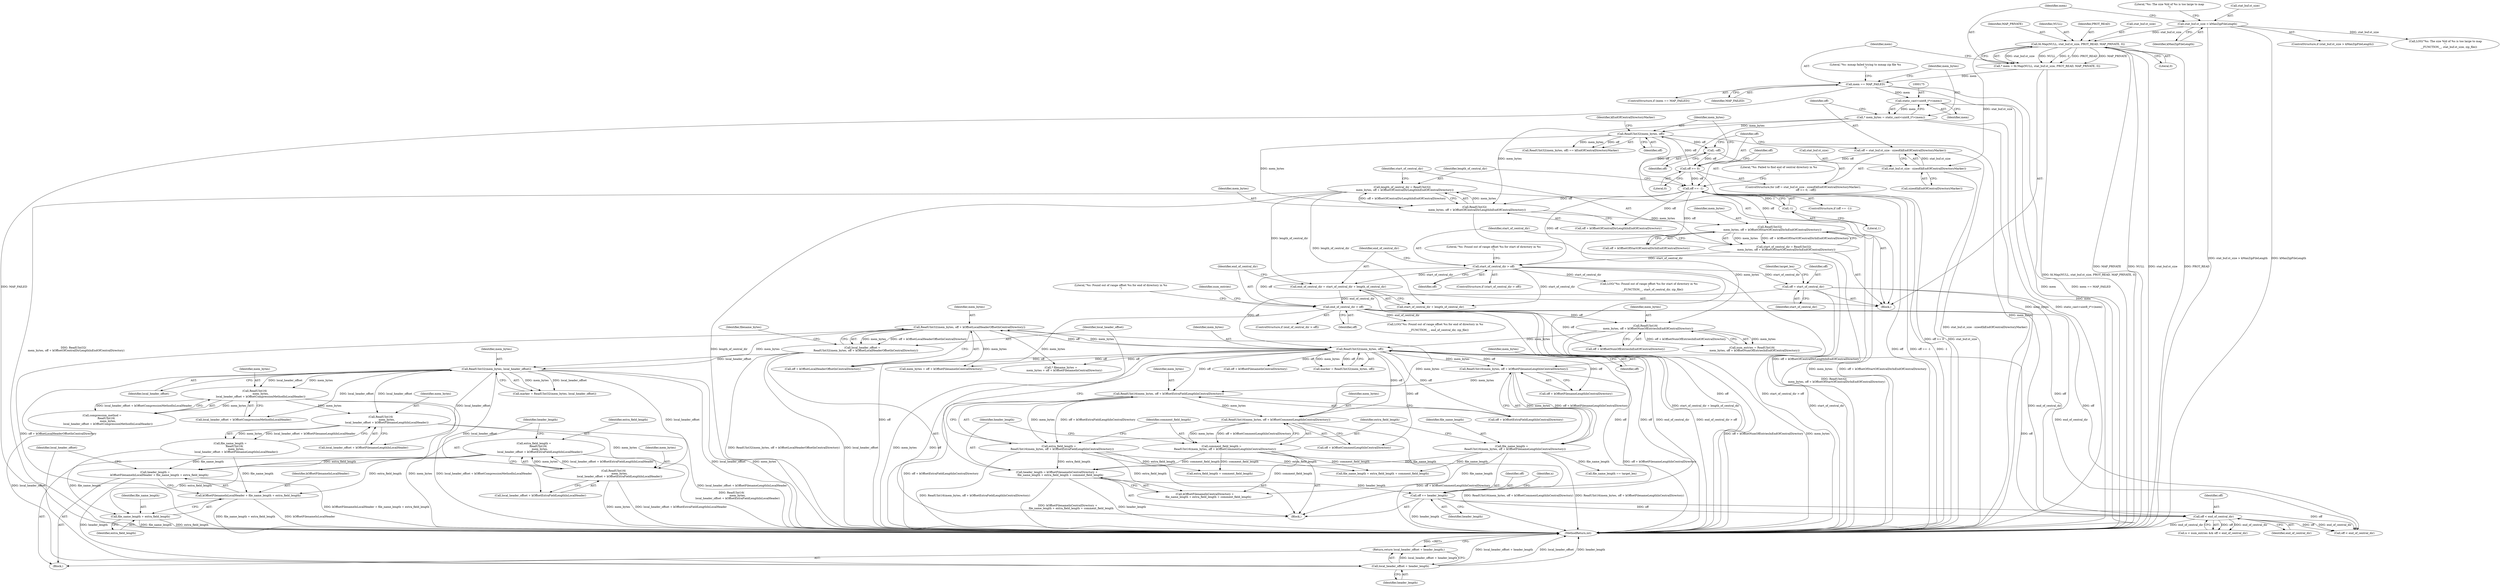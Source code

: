 digraph "1_Chrome_d9e316238aee59acf665d80b544cf4e1edfd3349@integer" {
"1000421" [label="(Call,extra_field_length =\n          ReadUInt16(\n              mem_bytes,\n              local_header_offset + kOffsetExtraFieldLengthInLocalHeader))"];
"1000423" [label="(Call,ReadUInt16(\n              mem_bytes,\n              local_header_offset + kOffsetExtraFieldLengthInLocalHeader))"];
"1000415" [label="(Call,ReadUInt16(\n              mem_bytes,\n              local_header_offset + kOffsetFilenameLengthInLocalHeader))"];
"1000393" [label="(Call,ReadUInt16(\n              mem_bytes,\n              local_header_offset + kOffsetCompressionMethodInLocalHeader))"];
"1000374" [label="(Call,ReadUInt32(mem_bytes, local_header_offset))"];
"1000346" [label="(Call,ReadUInt32(mem_bytes, off + kOffsetLocalHeaderOffsetInCentralDirectory))"];
"1000328" [label="(Call,ReadUInt16(mem_bytes, off + kOffsetCommentLengthInCentralDirectory))"];
"1000320" [label="(Call,ReadUInt16(mem_bytes, off + kOffsetExtraFieldLengthInCentralDirectory))"];
"1000312" [label="(Call,ReadUInt16(mem_bytes, off + kOffsetFilenameLengthInCentralDirectory))"];
"1000293" [label="(Call,ReadUInt32(mem_bytes, off))"];
"1000262" [label="(Call,ReadUInt16(\n      mem_bytes, off + kOffsetNumOfEntriesInEndOfCentralDirectory))"];
"1000224" [label="(Call,ReadUInt32(\n      mem_bytes, off + kOffsetOfStartOfCentralDirInEndOfCentralDirectory))"];
"1000216" [label="(Call,ReadUInt32(\n      mem_bytes, off + kOffsetOfCentralDirLengthInEndOfCentralDirectory))"];
"1000172" [label="(Call,* mem_bytes = static_cast<uint8_t*>(mem))"];
"1000174" [label="(Call,static_cast<uint8_t*>(mem))"];
"1000160" [label="(Call,mem == MAP_FAILED)"];
"1000149" [label="(Call,* mem = fd.Map(NULL, stat_buf.st_size, PROT_READ, MAP_PRIVATE, 0))"];
"1000151" [label="(Call,fd.Map(NULL, stat_buf.st_size, PROT_READ, MAP_PRIVATE, 0))"];
"1000133" [label="(Call,stat_buf.st_size > kMaxZipFileLength)"];
"1000195" [label="(Call,ReadUInt32(mem_bytes, off))"];
"1000187" [label="(Call,off >= 0)"];
"1000190" [label="(Call,--off)"];
"1000179" [label="(Call,off = stat_buf.st_size - sizeof(kEndOfCentralDirectoryMarker))"];
"1000181" [label="(Call,stat_buf.st_size - sizeof(kEndOfCentralDirectoryMarker))"];
"1000202" [label="(Call,off == -1)"];
"1000204" [label="(Call,-1)"];
"1000248" [label="(Call,end_of_central_dir > off)"];
"1000242" [label="(Call,end_of_central_dir = start_of_central_dir + length_of_central_dir)"];
"1000230" [label="(Call,start_of_central_dir > off)"];
"1000222" [label="(Call,start_of_central_dir = ReadUInt32(\n      mem_bytes, off + kOffsetOfStartOfCentralDirInEndOfCentralDirectory))"];
"1000214" [label="(Call,length_of_central_dir = ReadUInt32(\n      mem_bytes, off + kOffsetOfCentralDirLengthInEndOfCentralDirectory))"];
"1000284" [label="(Call,off < end_of_central_dir)"];
"1000267" [label="(Call,off = start_of_central_dir)"];
"1000440" [label="(Call,off += header_length)"];
"1000334" [label="(Call,header_length = kOffsetFilenameInCentralDirectory +\n        file_name_length + extra_field_length + comment_field_length)"];
"1000310" [label="(Call,file_name_length =\n        ReadUInt16(mem_bytes, off + kOffsetFilenameLengthInCentralDirectory))"];
"1000318" [label="(Call,extra_field_length =\n        ReadUInt16(mem_bytes, off + kOffsetExtraFieldLengthInCentralDirectory))"];
"1000326" [label="(Call,comment_field_length =\n        ReadUInt16(mem_bytes, off + kOffsetCommentLengthInCentralDirectory))"];
"1000344" [label="(Call,local_header_offset =\n        ReadUInt32(mem_bytes, off + kOffsetLocalHeaderOffsetInCentralDirectory))"];
"1000429" [label="(Call,header_length =\n          kOffsetFilenameInLocalHeader + file_name_length + extra_field_length)"];
"1000437" [label="(Call,local_header_offset + header_length)"];
"1000436" [label="(Return,return local_header_offset + header_length;)"];
"1000431" [label="(Call,kOffsetFilenameInLocalHeader + file_name_length + extra_field_length)"];
"1000433" [label="(Call,file_name_length + extra_field_length)"];
"1000150" [label="(Identifier,mem)"];
"1000180" [label="(Identifier,off)"];
"1000416" [label="(Identifier,mem_bytes)"];
"1000161" [label="(Identifier,mem)"];
"1000439" [label="(Identifier,header_length)"];
"1000295" [label="(Identifier,off)"];
"1000441" [label="(Identifier,off)"];
"1000454" [label="(Call,off < end_of_central_dir)"];
"1000159" [label="(ControlStructure,if (mem == MAP_FAILED))"];
"1000133" [label="(Call,stat_buf.st_size > kMaxZipFileLength)"];
"1000191" [label="(Identifier,off)"];
"1000235" [label="(Literal,\"%s: Found out of range offset %u for start of directory in %s\n\")"];
"1000247" [label="(ControlStructure,if (end_of_central_dir > off))"];
"1000413" [label="(Call,file_name_length =\n          ReadUInt16(\n              mem_bytes,\n              local_header_offset + kOffsetFilenameLengthInLocalHeader))"];
"1000140" [label="(Literal,\"%s: The size %ld of %s is too large to map\n\")"];
"1000194" [label="(Call,ReadUInt32(mem_bytes, off) == kEndOfCentralDirectoryMarker)"];
"1000134" [label="(Call,stat_buf.st_size)"];
"1000253" [label="(Literal,\"%s: Found out of range offset %u for end of directory in %s\n\")"];
"1000190" [label="(Call,--off)"];
"1000431" [label="(Call,kOffsetFilenameInLocalHeader + file_name_length + extra_field_length)"];
"1000374" [label="(Call,ReadUInt32(mem_bytes, local_header_offset))"];
"1000312" [label="(Call,ReadUInt16(mem_bytes, off + kOffsetFilenameLengthInCentralDirectory))"];
"1000203" [label="(Identifier,off)"];
"1000372" [label="(Call,marker = ReadUInt32(mem_bytes, local_header_offset))"];
"1000370" [label="(Block,)"];
"1000415" [label="(Call,ReadUInt16(\n              mem_bytes,\n              local_header_offset + kOffsetFilenameLengthInLocalHeader))"];
"1000197" [label="(Identifier,off)"];
"1000269" [label="(Identifier,start_of_central_dir)"];
"1000347" [label="(Identifier,mem_bytes)"];
"1000361" [label="(Call,file_name_length == target_len)"];
"1000376" [label="(Identifier,local_header_offset)"];
"1000421" [label="(Call,extra_field_length =\n          ReadUInt16(\n              mem_bytes,\n              local_header_offset + kOffsetExtraFieldLengthInLocalHeader))"];
"1000242" [label="(Call,end_of_central_dir = start_of_central_dir + length_of_central_dir)"];
"1000196" [label="(Identifier,mem_bytes)"];
"1000234" [label="(Call,LOG(\"%s: Found out of range offset %u for start of directory in %s\n\",\n        __FUNCTION__, start_of_central_dir, zip_file))"];
"1000187" [label="(Call,off >= 0)"];
"1000336" [label="(Call,kOffsetFilenameInCentralDirectory +\n        file_name_length + extra_field_length + comment_field_length)"];
"1000288" [label="(Identifier,n)"];
"1000294" [label="(Identifier,mem_bytes)"];
"1000424" [label="(Identifier,mem_bytes)"];
"1000393" [label="(Call,ReadUInt16(\n              mem_bytes,\n              local_header_offset + kOffsetCompressionMethodInLocalHeader))"];
"1000214" [label="(Call,length_of_central_dir = ReadUInt32(\n      mem_bytes, off + kOffsetOfCentralDirLengthInEndOfCentralDirectory))"];
"1000261" [label="(Identifier,num_entries)"];
"1000326" [label="(Call,comment_field_length =\n        ReadUInt16(mem_bytes, off + kOffsetCommentLengthInCentralDirectory))"];
"1000151" [label="(Call,fd.Map(NULL, stat_buf.st_size, PROT_READ, MAP_PRIVATE, 0))"];
"1000442" [label="(Identifier,header_length)"];
"1000162" [label="(Identifier,MAP_FAILED)"];
"1000208" [label="(Literal,\"%s: Failed to find end of central directory in %s\n\")"];
"1000217" [label="(Identifier,mem_bytes)"];
"1000181" [label="(Call,stat_buf.st_size - sizeof(kEndOfCentralDirectoryMarker))"];
"1000334" [label="(Call,header_length = kOffsetFilenameInCentralDirectory +\n        file_name_length + extra_field_length + comment_field_length)"];
"1000345" [label="(Identifier,local_header_offset)"];
"1000267" [label="(Call,off = start_of_central_dir)"];
"1000430" [label="(Identifier,header_length)"];
"1000391" [label="(Call,compression_method =\n          ReadUInt16(\n              mem_bytes,\n              local_header_offset + kOffsetCompressionMethodInLocalHeader))"];
"1000471" [label="(MethodReturn,int)"];
"1000280" [label="(Call,n < num_entries && off < end_of_central_dir)"];
"1000352" [label="(Call,* filename_bytes =\n        mem_bytes + off + kOffsetFilenameInCentralDirectory)"];
"1000340" [label="(Call,extra_field_length + comment_field_length)"];
"1000165" [label="(Literal,\"%s: mmap failed trying to mmap zip file %s\n\")"];
"1000284" [label="(Call,off < end_of_central_dir)"];
"1000156" [label="(Identifier,PROT_READ)"];
"1000198" [label="(Identifier,kEndOfCentralDirectoryMarker)"];
"1000434" [label="(Identifier,file_name_length)"];
"1000250" [label="(Identifier,off)"];
"1000432" [label="(Identifier,kOffsetFilenameInLocalHeader)"];
"1000423" [label="(Call,ReadUInt16(\n              mem_bytes,\n              local_header_offset + kOffsetExtraFieldLengthInLocalHeader))"];
"1000232" [label="(Identifier,off)"];
"1000314" [label="(Call,off + kOffsetFilenameLengthInCentralDirectory)"];
"1000172" [label="(Call,* mem_bytes = static_cast<uint8_t*>(mem))"];
"1000230" [label="(Call,start_of_central_dir > off)"];
"1000425" [label="(Call,local_header_offset + kOffsetExtraFieldLengthInLocalHeader)"];
"1000263" [label="(Identifier,mem_bytes)"];
"1000375" [label="(Identifier,mem_bytes)"];
"1000231" [label="(Identifier,start_of_central_dir)"];
"1000244" [label="(Call,start_of_central_dir + length_of_central_dir)"];
"1000285" [label="(Identifier,off)"];
"1000260" [label="(Call,num_entries = ReadUInt16(\n      mem_bytes, off + kOffsetNumOfEntriesInEndOfCentralDirectory))"];
"1000248" [label="(Call,end_of_central_dir > off)"];
"1000346" [label="(Call,ReadUInt32(mem_bytes, off + kOffsetLocalHeaderOffsetInCentralDirectory))"];
"1000204" [label="(Call,-1)"];
"1000313" [label="(Identifier,mem_bytes)"];
"1000185" [label="(Call,sizeof(kEndOfCentralDirectoryMarker))"];
"1000436" [label="(Return,return local_header_offset + header_length;)"];
"1000433" [label="(Call,file_name_length + extra_field_length)"];
"1000438" [label="(Identifier,local_header_offset)"];
"1000229" [label="(ControlStructure,if (start_of_central_dir > off))"];
"1000335" [label="(Identifier,header_length)"];
"1000182" [label="(Call,stat_buf.st_size)"];
"1000344" [label="(Call,local_header_offset =\n        ReadUInt32(mem_bytes, off + kOffsetLocalHeaderOffsetInCentralDirectory))"];
"1000189" [label="(Literal,0)"];
"1000173" [label="(Identifier,mem_bytes)"];
"1000223" [label="(Identifier,start_of_central_dir)"];
"1000328" [label="(Call,ReadUInt16(mem_bytes, off + kOffsetCommentLengthInCentralDirectory))"];
"1000195" [label="(Call,ReadUInt32(mem_bytes, off))"];
"1000272" [label="(Identifier,target_len)"];
"1000330" [label="(Call,off + kOffsetCommentLengthInCentralDirectory)"];
"1000158" [label="(Literal,0)"];
"1000394" [label="(Identifier,mem_bytes)"];
"1000293" [label="(Call,ReadUInt32(mem_bytes, off))"];
"1000327" [label="(Identifier,comment_field_length)"];
"1000202" [label="(Call,off == -1)"];
"1000224" [label="(Call,ReadUInt32(\n      mem_bytes, off + kOffsetOfStartOfCentralDirInEndOfCentralDirectory))"];
"1000338" [label="(Call,file_name_length + extra_field_length + comment_field_length)"];
"1000201" [label="(ControlStructure,if (off == -1))"];
"1000356" [label="(Call,off + kOffsetFilenameInCentralDirectory)"];
"1000395" [label="(Call,local_header_offset + kOffsetCompressionMethodInLocalHeader)"];
"1000132" [label="(ControlStructure,if (stat_buf.st_size > kMaxZipFileLength))"];
"1000322" [label="(Call,off + kOffsetExtraFieldLengthInCentralDirectory)"];
"1000226" [label="(Call,off + kOffsetOfStartOfCentralDirInEndOfCentralDirectory)"];
"1000321" [label="(Identifier,mem_bytes)"];
"1000249" [label="(Identifier,end_of_central_dir)"];
"1000222" [label="(Call,start_of_central_dir = ReadUInt32(\n      mem_bytes, off + kOffsetOfStartOfCentralDirInEndOfCentralDirectory))"];
"1000289" [label="(Block,)"];
"1000205" [label="(Literal,1)"];
"1000437" [label="(Call,local_header_offset + header_length)"];
"1000176" [label="(Identifier,mem)"];
"1000353" [label="(Identifier,filename_bytes)"];
"1000318" [label="(Call,extra_field_length =\n        ReadUInt16(mem_bytes, off + kOffsetExtraFieldLengthInCentralDirectory))"];
"1000160" [label="(Call,mem == MAP_FAILED)"];
"1000216" [label="(Call,ReadUInt32(\n      mem_bytes, off + kOffsetOfCentralDirLengthInEndOfCentralDirectory))"];
"1000139" [label="(Call,LOG(\"%s: The size %ld of %s is too large to map\n\",\n        __FUNCTION__, stat_buf.st_size, zip_file))"];
"1000153" [label="(Call,stat_buf.st_size)"];
"1000103" [label="(Block,)"];
"1000440" [label="(Call,off += header_length)"];
"1000417" [label="(Call,local_header_offset + kOffsetFilenameLengthInLocalHeader)"];
"1000319" [label="(Identifier,extra_field_length)"];
"1000174" [label="(Call,static_cast<uint8_t*>(mem))"];
"1000215" [label="(Identifier,length_of_central_dir)"];
"1000311" [label="(Identifier,file_name_length)"];
"1000137" [label="(Identifier,kMaxZipFileLength)"];
"1000243" [label="(Identifier,end_of_central_dir)"];
"1000157" [label="(Identifier,MAP_PRIVATE)"];
"1000310" [label="(Call,file_name_length =\n        ReadUInt16(mem_bytes, off + kOffsetFilenameLengthInCentralDirectory))"];
"1000225" [label="(Identifier,mem_bytes)"];
"1000179" [label="(Call,off = stat_buf.st_size - sizeof(kEndOfCentralDirectoryMarker))"];
"1000262" [label="(Call,ReadUInt16(\n      mem_bytes, off + kOffsetNumOfEntriesInEndOfCentralDirectory))"];
"1000435" [label="(Identifier,extra_field_length)"];
"1000152" [label="(Identifier,NULL)"];
"1000429" [label="(Call,header_length =\n          kOffsetFilenameInLocalHeader + file_name_length + extra_field_length)"];
"1000264" [label="(Call,off + kOffsetNumOfEntriesInEndOfCentralDirectory)"];
"1000178" [label="(ControlStructure,for (off = stat_buf.st_size - sizeof(kEndOfCentralDirectoryMarker);\n       off >= 0; --off))"];
"1000149" [label="(Call,* mem = fd.Map(NULL, stat_buf.st_size, PROT_READ, MAP_PRIVATE, 0))"];
"1000291" [label="(Call,marker = ReadUInt32(mem_bytes, off))"];
"1000286" [label="(Identifier,end_of_central_dir)"];
"1000348" [label="(Call,off + kOffsetLocalHeaderOffsetInCentralDirectory)"];
"1000329" [label="(Identifier,mem_bytes)"];
"1000188" [label="(Identifier,off)"];
"1000422" [label="(Identifier,extra_field_length)"];
"1000354" [label="(Call,mem_bytes + off + kOffsetFilenameInCentralDirectory)"];
"1000320" [label="(Call,ReadUInt16(mem_bytes, off + kOffsetExtraFieldLengthInCentralDirectory))"];
"1000218" [label="(Call,off + kOffsetOfCentralDirLengthInEndOfCentralDirectory)"];
"1000268" [label="(Identifier,off)"];
"1000252" [label="(Call,LOG(\"%s: Found out of range offset %u for end of directory in %s\n\",\n        __FUNCTION__, end_of_central_dir, zip_file))"];
"1000421" -> "1000370"  [label="AST: "];
"1000421" -> "1000423"  [label="CFG: "];
"1000422" -> "1000421"  [label="AST: "];
"1000423" -> "1000421"  [label="AST: "];
"1000430" -> "1000421"  [label="CFG: "];
"1000421" -> "1000471"  [label="DDG: ReadUInt16(\n              mem_bytes,\n              local_header_offset + kOffsetExtraFieldLengthInLocalHeader)"];
"1000423" -> "1000421"  [label="DDG: mem_bytes"];
"1000423" -> "1000421"  [label="DDG: local_header_offset + kOffsetExtraFieldLengthInLocalHeader"];
"1000421" -> "1000429"  [label="DDG: extra_field_length"];
"1000421" -> "1000431"  [label="DDG: extra_field_length"];
"1000421" -> "1000433"  [label="DDG: extra_field_length"];
"1000423" -> "1000425"  [label="CFG: "];
"1000424" -> "1000423"  [label="AST: "];
"1000425" -> "1000423"  [label="AST: "];
"1000423" -> "1000471"  [label="DDG: local_header_offset + kOffsetExtraFieldLengthInLocalHeader"];
"1000423" -> "1000471"  [label="DDG: mem_bytes"];
"1000415" -> "1000423"  [label="DDG: mem_bytes"];
"1000374" -> "1000423"  [label="DDG: local_header_offset"];
"1000415" -> "1000413"  [label="AST: "];
"1000415" -> "1000417"  [label="CFG: "];
"1000416" -> "1000415"  [label="AST: "];
"1000417" -> "1000415"  [label="AST: "];
"1000413" -> "1000415"  [label="CFG: "];
"1000415" -> "1000471"  [label="DDG: local_header_offset + kOffsetFilenameLengthInLocalHeader"];
"1000415" -> "1000413"  [label="DDG: mem_bytes"];
"1000415" -> "1000413"  [label="DDG: local_header_offset + kOffsetFilenameLengthInLocalHeader"];
"1000393" -> "1000415"  [label="DDG: mem_bytes"];
"1000374" -> "1000415"  [label="DDG: local_header_offset"];
"1000393" -> "1000391"  [label="AST: "];
"1000393" -> "1000395"  [label="CFG: "];
"1000394" -> "1000393"  [label="AST: "];
"1000395" -> "1000393"  [label="AST: "];
"1000391" -> "1000393"  [label="CFG: "];
"1000393" -> "1000471"  [label="DDG: mem_bytes"];
"1000393" -> "1000471"  [label="DDG: local_header_offset + kOffsetCompressionMethodInLocalHeader"];
"1000393" -> "1000391"  [label="DDG: mem_bytes"];
"1000393" -> "1000391"  [label="DDG: local_header_offset + kOffsetCompressionMethodInLocalHeader"];
"1000374" -> "1000393"  [label="DDG: mem_bytes"];
"1000374" -> "1000393"  [label="DDG: local_header_offset"];
"1000374" -> "1000372"  [label="AST: "];
"1000374" -> "1000376"  [label="CFG: "];
"1000375" -> "1000374"  [label="AST: "];
"1000376" -> "1000374"  [label="AST: "];
"1000372" -> "1000374"  [label="CFG: "];
"1000374" -> "1000471"  [label="DDG: local_header_offset"];
"1000374" -> "1000471"  [label="DDG: mem_bytes"];
"1000374" -> "1000372"  [label="DDG: mem_bytes"];
"1000374" -> "1000372"  [label="DDG: local_header_offset"];
"1000346" -> "1000374"  [label="DDG: mem_bytes"];
"1000344" -> "1000374"  [label="DDG: local_header_offset"];
"1000374" -> "1000395"  [label="DDG: local_header_offset"];
"1000374" -> "1000417"  [label="DDG: local_header_offset"];
"1000374" -> "1000425"  [label="DDG: local_header_offset"];
"1000374" -> "1000437"  [label="DDG: local_header_offset"];
"1000346" -> "1000344"  [label="AST: "];
"1000346" -> "1000348"  [label="CFG: "];
"1000347" -> "1000346"  [label="AST: "];
"1000348" -> "1000346"  [label="AST: "];
"1000344" -> "1000346"  [label="CFG: "];
"1000346" -> "1000471"  [label="DDG: off + kOffsetLocalHeaderOffsetInCentralDirectory"];
"1000346" -> "1000293"  [label="DDG: mem_bytes"];
"1000346" -> "1000344"  [label="DDG: mem_bytes"];
"1000346" -> "1000344"  [label="DDG: off + kOffsetLocalHeaderOffsetInCentralDirectory"];
"1000328" -> "1000346"  [label="DDG: mem_bytes"];
"1000293" -> "1000346"  [label="DDG: off"];
"1000346" -> "1000352"  [label="DDG: mem_bytes"];
"1000346" -> "1000354"  [label="DDG: mem_bytes"];
"1000328" -> "1000326"  [label="AST: "];
"1000328" -> "1000330"  [label="CFG: "];
"1000329" -> "1000328"  [label="AST: "];
"1000330" -> "1000328"  [label="AST: "];
"1000326" -> "1000328"  [label="CFG: "];
"1000328" -> "1000471"  [label="DDG: off + kOffsetCommentLengthInCentralDirectory"];
"1000328" -> "1000326"  [label="DDG: mem_bytes"];
"1000328" -> "1000326"  [label="DDG: off + kOffsetCommentLengthInCentralDirectory"];
"1000320" -> "1000328"  [label="DDG: mem_bytes"];
"1000293" -> "1000328"  [label="DDG: off"];
"1000320" -> "1000318"  [label="AST: "];
"1000320" -> "1000322"  [label="CFG: "];
"1000321" -> "1000320"  [label="AST: "];
"1000322" -> "1000320"  [label="AST: "];
"1000318" -> "1000320"  [label="CFG: "];
"1000320" -> "1000471"  [label="DDG: off + kOffsetExtraFieldLengthInCentralDirectory"];
"1000320" -> "1000318"  [label="DDG: mem_bytes"];
"1000320" -> "1000318"  [label="DDG: off + kOffsetExtraFieldLengthInCentralDirectory"];
"1000312" -> "1000320"  [label="DDG: mem_bytes"];
"1000293" -> "1000320"  [label="DDG: off"];
"1000312" -> "1000310"  [label="AST: "];
"1000312" -> "1000314"  [label="CFG: "];
"1000313" -> "1000312"  [label="AST: "];
"1000314" -> "1000312"  [label="AST: "];
"1000310" -> "1000312"  [label="CFG: "];
"1000312" -> "1000471"  [label="DDG: off + kOffsetFilenameLengthInCentralDirectory"];
"1000312" -> "1000310"  [label="DDG: mem_bytes"];
"1000312" -> "1000310"  [label="DDG: off + kOffsetFilenameLengthInCentralDirectory"];
"1000293" -> "1000312"  [label="DDG: mem_bytes"];
"1000293" -> "1000312"  [label="DDG: off"];
"1000293" -> "1000291"  [label="AST: "];
"1000293" -> "1000295"  [label="CFG: "];
"1000294" -> "1000293"  [label="AST: "];
"1000295" -> "1000293"  [label="AST: "];
"1000291" -> "1000293"  [label="CFG: "];
"1000293" -> "1000471"  [label="DDG: mem_bytes"];
"1000293" -> "1000471"  [label="DDG: off"];
"1000293" -> "1000291"  [label="DDG: mem_bytes"];
"1000293" -> "1000291"  [label="DDG: off"];
"1000262" -> "1000293"  [label="DDG: mem_bytes"];
"1000284" -> "1000293"  [label="DDG: off"];
"1000267" -> "1000293"  [label="DDG: off"];
"1000440" -> "1000293"  [label="DDG: off"];
"1000293" -> "1000314"  [label="DDG: off"];
"1000293" -> "1000322"  [label="DDG: off"];
"1000293" -> "1000330"  [label="DDG: off"];
"1000293" -> "1000348"  [label="DDG: off"];
"1000293" -> "1000352"  [label="DDG: off"];
"1000293" -> "1000354"  [label="DDG: off"];
"1000293" -> "1000356"  [label="DDG: off"];
"1000293" -> "1000440"  [label="DDG: off"];
"1000262" -> "1000260"  [label="AST: "];
"1000262" -> "1000264"  [label="CFG: "];
"1000263" -> "1000262"  [label="AST: "];
"1000264" -> "1000262"  [label="AST: "];
"1000260" -> "1000262"  [label="CFG: "];
"1000262" -> "1000471"  [label="DDG: mem_bytes"];
"1000262" -> "1000471"  [label="DDG: off + kOffsetNumOfEntriesInEndOfCentralDirectory"];
"1000262" -> "1000260"  [label="DDG: mem_bytes"];
"1000262" -> "1000260"  [label="DDG: off + kOffsetNumOfEntriesInEndOfCentralDirectory"];
"1000224" -> "1000262"  [label="DDG: mem_bytes"];
"1000248" -> "1000262"  [label="DDG: off"];
"1000224" -> "1000222"  [label="AST: "];
"1000224" -> "1000226"  [label="CFG: "];
"1000225" -> "1000224"  [label="AST: "];
"1000226" -> "1000224"  [label="AST: "];
"1000222" -> "1000224"  [label="CFG: "];
"1000224" -> "1000471"  [label="DDG: mem_bytes"];
"1000224" -> "1000471"  [label="DDG: off + kOffsetOfStartOfCentralDirInEndOfCentralDirectory"];
"1000224" -> "1000222"  [label="DDG: mem_bytes"];
"1000224" -> "1000222"  [label="DDG: off + kOffsetOfStartOfCentralDirInEndOfCentralDirectory"];
"1000216" -> "1000224"  [label="DDG: mem_bytes"];
"1000202" -> "1000224"  [label="DDG: off"];
"1000216" -> "1000214"  [label="AST: "];
"1000216" -> "1000218"  [label="CFG: "];
"1000217" -> "1000216"  [label="AST: "];
"1000218" -> "1000216"  [label="AST: "];
"1000214" -> "1000216"  [label="CFG: "];
"1000216" -> "1000471"  [label="DDG: off + kOffsetOfCentralDirLengthInEndOfCentralDirectory"];
"1000216" -> "1000214"  [label="DDG: mem_bytes"];
"1000216" -> "1000214"  [label="DDG: off + kOffsetOfCentralDirLengthInEndOfCentralDirectory"];
"1000172" -> "1000216"  [label="DDG: mem_bytes"];
"1000195" -> "1000216"  [label="DDG: mem_bytes"];
"1000202" -> "1000216"  [label="DDG: off"];
"1000172" -> "1000103"  [label="AST: "];
"1000172" -> "1000174"  [label="CFG: "];
"1000173" -> "1000172"  [label="AST: "];
"1000174" -> "1000172"  [label="AST: "];
"1000180" -> "1000172"  [label="CFG: "];
"1000172" -> "1000471"  [label="DDG: mem_bytes"];
"1000172" -> "1000471"  [label="DDG: static_cast<uint8_t*>(mem)"];
"1000174" -> "1000172"  [label="DDG: mem"];
"1000172" -> "1000195"  [label="DDG: mem_bytes"];
"1000174" -> "1000176"  [label="CFG: "];
"1000175" -> "1000174"  [label="AST: "];
"1000176" -> "1000174"  [label="AST: "];
"1000174" -> "1000471"  [label="DDG: mem"];
"1000160" -> "1000174"  [label="DDG: mem"];
"1000160" -> "1000159"  [label="AST: "];
"1000160" -> "1000162"  [label="CFG: "];
"1000161" -> "1000160"  [label="AST: "];
"1000162" -> "1000160"  [label="AST: "];
"1000165" -> "1000160"  [label="CFG: "];
"1000173" -> "1000160"  [label="CFG: "];
"1000160" -> "1000471"  [label="DDG: mem == MAP_FAILED"];
"1000160" -> "1000471"  [label="DDG: MAP_FAILED"];
"1000160" -> "1000471"  [label="DDG: mem"];
"1000149" -> "1000160"  [label="DDG: mem"];
"1000149" -> "1000103"  [label="AST: "];
"1000149" -> "1000151"  [label="CFG: "];
"1000150" -> "1000149"  [label="AST: "];
"1000151" -> "1000149"  [label="AST: "];
"1000161" -> "1000149"  [label="CFG: "];
"1000149" -> "1000471"  [label="DDG: fd.Map(NULL, stat_buf.st_size, PROT_READ, MAP_PRIVATE, 0)"];
"1000151" -> "1000149"  [label="DDG: stat_buf.st_size"];
"1000151" -> "1000149"  [label="DDG: NULL"];
"1000151" -> "1000149"  [label="DDG: 0"];
"1000151" -> "1000149"  [label="DDG: PROT_READ"];
"1000151" -> "1000149"  [label="DDG: MAP_PRIVATE"];
"1000151" -> "1000158"  [label="CFG: "];
"1000152" -> "1000151"  [label="AST: "];
"1000153" -> "1000151"  [label="AST: "];
"1000156" -> "1000151"  [label="AST: "];
"1000157" -> "1000151"  [label="AST: "];
"1000158" -> "1000151"  [label="AST: "];
"1000151" -> "1000471"  [label="DDG: MAP_PRIVATE"];
"1000151" -> "1000471"  [label="DDG: NULL"];
"1000151" -> "1000471"  [label="DDG: stat_buf.st_size"];
"1000151" -> "1000471"  [label="DDG: PROT_READ"];
"1000133" -> "1000151"  [label="DDG: stat_buf.st_size"];
"1000151" -> "1000181"  [label="DDG: stat_buf.st_size"];
"1000133" -> "1000132"  [label="AST: "];
"1000133" -> "1000137"  [label="CFG: "];
"1000134" -> "1000133"  [label="AST: "];
"1000137" -> "1000133"  [label="AST: "];
"1000140" -> "1000133"  [label="CFG: "];
"1000150" -> "1000133"  [label="CFG: "];
"1000133" -> "1000471"  [label="DDG: stat_buf.st_size > kMaxZipFileLength"];
"1000133" -> "1000471"  [label="DDG: kMaxZipFileLength"];
"1000133" -> "1000139"  [label="DDG: stat_buf.st_size"];
"1000195" -> "1000194"  [label="AST: "];
"1000195" -> "1000197"  [label="CFG: "];
"1000196" -> "1000195"  [label="AST: "];
"1000197" -> "1000195"  [label="AST: "];
"1000198" -> "1000195"  [label="CFG: "];
"1000195" -> "1000471"  [label="DDG: mem_bytes"];
"1000195" -> "1000190"  [label="DDG: off"];
"1000195" -> "1000194"  [label="DDG: mem_bytes"];
"1000195" -> "1000194"  [label="DDG: off"];
"1000187" -> "1000195"  [label="DDG: off"];
"1000195" -> "1000202"  [label="DDG: off"];
"1000187" -> "1000178"  [label="AST: "];
"1000187" -> "1000189"  [label="CFG: "];
"1000188" -> "1000187"  [label="AST: "];
"1000189" -> "1000187"  [label="AST: "];
"1000196" -> "1000187"  [label="CFG: "];
"1000203" -> "1000187"  [label="CFG: "];
"1000187" -> "1000471"  [label="DDG: off >= 0"];
"1000190" -> "1000187"  [label="DDG: off"];
"1000179" -> "1000187"  [label="DDG: off"];
"1000187" -> "1000202"  [label="DDG: off"];
"1000190" -> "1000178"  [label="AST: "];
"1000190" -> "1000191"  [label="CFG: "];
"1000191" -> "1000190"  [label="AST: "];
"1000188" -> "1000190"  [label="CFG: "];
"1000179" -> "1000178"  [label="AST: "];
"1000179" -> "1000181"  [label="CFG: "];
"1000180" -> "1000179"  [label="AST: "];
"1000181" -> "1000179"  [label="AST: "];
"1000188" -> "1000179"  [label="CFG: "];
"1000179" -> "1000471"  [label="DDG: stat_buf.st_size - sizeof(kEndOfCentralDirectoryMarker)"];
"1000181" -> "1000179"  [label="DDG: stat_buf.st_size"];
"1000181" -> "1000185"  [label="CFG: "];
"1000182" -> "1000181"  [label="AST: "];
"1000185" -> "1000181"  [label="AST: "];
"1000181" -> "1000471"  [label="DDG: stat_buf.st_size"];
"1000202" -> "1000201"  [label="AST: "];
"1000202" -> "1000204"  [label="CFG: "];
"1000203" -> "1000202"  [label="AST: "];
"1000204" -> "1000202"  [label="AST: "];
"1000208" -> "1000202"  [label="CFG: "];
"1000215" -> "1000202"  [label="CFG: "];
"1000202" -> "1000471"  [label="DDG: off"];
"1000202" -> "1000471"  [label="DDG: off == -1"];
"1000202" -> "1000471"  [label="DDG: -1"];
"1000204" -> "1000202"  [label="DDG: 1"];
"1000202" -> "1000218"  [label="DDG: off"];
"1000202" -> "1000226"  [label="DDG: off"];
"1000202" -> "1000230"  [label="DDG: off"];
"1000204" -> "1000205"  [label="CFG: "];
"1000205" -> "1000204"  [label="AST: "];
"1000248" -> "1000247"  [label="AST: "];
"1000248" -> "1000250"  [label="CFG: "];
"1000249" -> "1000248"  [label="AST: "];
"1000250" -> "1000248"  [label="AST: "];
"1000253" -> "1000248"  [label="CFG: "];
"1000261" -> "1000248"  [label="CFG: "];
"1000248" -> "1000471"  [label="DDG: end_of_central_dir > off"];
"1000248" -> "1000471"  [label="DDG: off"];
"1000248" -> "1000471"  [label="DDG: end_of_central_dir"];
"1000242" -> "1000248"  [label="DDG: end_of_central_dir"];
"1000230" -> "1000248"  [label="DDG: off"];
"1000248" -> "1000252"  [label="DDG: end_of_central_dir"];
"1000248" -> "1000264"  [label="DDG: off"];
"1000248" -> "1000284"  [label="DDG: end_of_central_dir"];
"1000248" -> "1000454"  [label="DDG: end_of_central_dir"];
"1000242" -> "1000103"  [label="AST: "];
"1000242" -> "1000244"  [label="CFG: "];
"1000243" -> "1000242"  [label="AST: "];
"1000244" -> "1000242"  [label="AST: "];
"1000249" -> "1000242"  [label="CFG: "];
"1000242" -> "1000471"  [label="DDG: start_of_central_dir + length_of_central_dir"];
"1000230" -> "1000242"  [label="DDG: start_of_central_dir"];
"1000214" -> "1000242"  [label="DDG: length_of_central_dir"];
"1000230" -> "1000229"  [label="AST: "];
"1000230" -> "1000232"  [label="CFG: "];
"1000231" -> "1000230"  [label="AST: "];
"1000232" -> "1000230"  [label="AST: "];
"1000235" -> "1000230"  [label="CFG: "];
"1000243" -> "1000230"  [label="CFG: "];
"1000230" -> "1000471"  [label="DDG: off"];
"1000230" -> "1000471"  [label="DDG: start_of_central_dir > off"];
"1000222" -> "1000230"  [label="DDG: start_of_central_dir"];
"1000230" -> "1000234"  [label="DDG: start_of_central_dir"];
"1000230" -> "1000244"  [label="DDG: start_of_central_dir"];
"1000230" -> "1000267"  [label="DDG: start_of_central_dir"];
"1000222" -> "1000103"  [label="AST: "];
"1000223" -> "1000222"  [label="AST: "];
"1000231" -> "1000222"  [label="CFG: "];
"1000222" -> "1000471"  [label="DDG: ReadUInt32(\n      mem_bytes, off + kOffsetOfStartOfCentralDirInEndOfCentralDirectory)"];
"1000214" -> "1000103"  [label="AST: "];
"1000215" -> "1000214"  [label="AST: "];
"1000223" -> "1000214"  [label="CFG: "];
"1000214" -> "1000471"  [label="DDG: ReadUInt32(\n      mem_bytes, off + kOffsetOfCentralDirLengthInEndOfCentralDirectory)"];
"1000214" -> "1000471"  [label="DDG: length_of_central_dir"];
"1000214" -> "1000244"  [label="DDG: length_of_central_dir"];
"1000284" -> "1000280"  [label="AST: "];
"1000284" -> "1000286"  [label="CFG: "];
"1000285" -> "1000284"  [label="AST: "];
"1000286" -> "1000284"  [label="AST: "];
"1000280" -> "1000284"  [label="CFG: "];
"1000284" -> "1000471"  [label="DDG: end_of_central_dir"];
"1000284" -> "1000280"  [label="DDG: off"];
"1000284" -> "1000280"  [label="DDG: end_of_central_dir"];
"1000267" -> "1000284"  [label="DDG: off"];
"1000440" -> "1000284"  [label="DDG: off"];
"1000284" -> "1000454"  [label="DDG: off"];
"1000284" -> "1000454"  [label="DDG: end_of_central_dir"];
"1000267" -> "1000103"  [label="AST: "];
"1000267" -> "1000269"  [label="CFG: "];
"1000268" -> "1000267"  [label="AST: "];
"1000269" -> "1000267"  [label="AST: "];
"1000272" -> "1000267"  [label="CFG: "];
"1000267" -> "1000471"  [label="DDG: start_of_central_dir"];
"1000267" -> "1000454"  [label="DDG: off"];
"1000440" -> "1000289"  [label="AST: "];
"1000440" -> "1000442"  [label="CFG: "];
"1000441" -> "1000440"  [label="AST: "];
"1000442" -> "1000440"  [label="AST: "];
"1000288" -> "1000440"  [label="CFG: "];
"1000440" -> "1000471"  [label="DDG: header_length"];
"1000334" -> "1000440"  [label="DDG: header_length"];
"1000440" -> "1000454"  [label="DDG: off"];
"1000334" -> "1000289"  [label="AST: "];
"1000334" -> "1000336"  [label="CFG: "];
"1000335" -> "1000334"  [label="AST: "];
"1000336" -> "1000334"  [label="AST: "];
"1000345" -> "1000334"  [label="CFG: "];
"1000334" -> "1000471"  [label="DDG: kOffsetFilenameInCentralDirectory +\n        file_name_length + extra_field_length + comment_field_length"];
"1000334" -> "1000471"  [label="DDG: header_length"];
"1000310" -> "1000334"  [label="DDG: file_name_length"];
"1000318" -> "1000334"  [label="DDG: extra_field_length"];
"1000326" -> "1000334"  [label="DDG: comment_field_length"];
"1000310" -> "1000289"  [label="AST: "];
"1000311" -> "1000310"  [label="AST: "];
"1000319" -> "1000310"  [label="CFG: "];
"1000310" -> "1000471"  [label="DDG: ReadUInt16(mem_bytes, off + kOffsetFilenameLengthInCentralDirectory)"];
"1000310" -> "1000336"  [label="DDG: file_name_length"];
"1000310" -> "1000338"  [label="DDG: file_name_length"];
"1000310" -> "1000361"  [label="DDG: file_name_length"];
"1000318" -> "1000289"  [label="AST: "];
"1000319" -> "1000318"  [label="AST: "];
"1000327" -> "1000318"  [label="CFG: "];
"1000318" -> "1000471"  [label="DDG: ReadUInt16(mem_bytes, off + kOffsetExtraFieldLengthInCentralDirectory)"];
"1000318" -> "1000336"  [label="DDG: extra_field_length"];
"1000318" -> "1000338"  [label="DDG: extra_field_length"];
"1000318" -> "1000340"  [label="DDG: extra_field_length"];
"1000326" -> "1000289"  [label="AST: "];
"1000327" -> "1000326"  [label="AST: "];
"1000335" -> "1000326"  [label="CFG: "];
"1000326" -> "1000471"  [label="DDG: ReadUInt16(mem_bytes, off + kOffsetCommentLengthInCentralDirectory)"];
"1000326" -> "1000336"  [label="DDG: comment_field_length"];
"1000326" -> "1000338"  [label="DDG: comment_field_length"];
"1000326" -> "1000340"  [label="DDG: comment_field_length"];
"1000344" -> "1000289"  [label="AST: "];
"1000345" -> "1000344"  [label="AST: "];
"1000353" -> "1000344"  [label="CFG: "];
"1000344" -> "1000471"  [label="DDG: ReadUInt32(mem_bytes, off + kOffsetLocalHeaderOffsetInCentralDirectory)"];
"1000344" -> "1000471"  [label="DDG: local_header_offset"];
"1000429" -> "1000370"  [label="AST: "];
"1000429" -> "1000431"  [label="CFG: "];
"1000430" -> "1000429"  [label="AST: "];
"1000431" -> "1000429"  [label="AST: "];
"1000438" -> "1000429"  [label="CFG: "];
"1000429" -> "1000471"  [label="DDG: kOffsetFilenameInLocalHeader + file_name_length + extra_field_length"];
"1000413" -> "1000429"  [label="DDG: file_name_length"];
"1000429" -> "1000437"  [label="DDG: header_length"];
"1000437" -> "1000436"  [label="AST: "];
"1000437" -> "1000439"  [label="CFG: "];
"1000438" -> "1000437"  [label="AST: "];
"1000439" -> "1000437"  [label="AST: "];
"1000436" -> "1000437"  [label="CFG: "];
"1000437" -> "1000471"  [label="DDG: local_header_offset + header_length"];
"1000437" -> "1000471"  [label="DDG: local_header_offset"];
"1000437" -> "1000471"  [label="DDG: header_length"];
"1000437" -> "1000436"  [label="DDG: local_header_offset + header_length"];
"1000436" -> "1000370"  [label="AST: "];
"1000471" -> "1000436"  [label="CFG: "];
"1000436" -> "1000471"  [label="DDG: <RET>"];
"1000431" -> "1000433"  [label="CFG: "];
"1000432" -> "1000431"  [label="AST: "];
"1000433" -> "1000431"  [label="AST: "];
"1000431" -> "1000471"  [label="DDG: kOffsetFilenameInLocalHeader"];
"1000431" -> "1000471"  [label="DDG: file_name_length + extra_field_length"];
"1000413" -> "1000431"  [label="DDG: file_name_length"];
"1000433" -> "1000435"  [label="CFG: "];
"1000434" -> "1000433"  [label="AST: "];
"1000435" -> "1000433"  [label="AST: "];
"1000433" -> "1000471"  [label="DDG: file_name_length"];
"1000433" -> "1000471"  [label="DDG: extra_field_length"];
"1000413" -> "1000433"  [label="DDG: file_name_length"];
}
